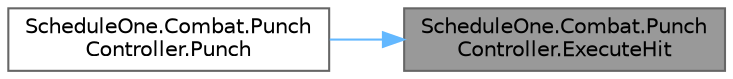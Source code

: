 digraph "ScheduleOne.Combat.PunchController.ExecuteHit"
{
 // LATEX_PDF_SIZE
  bgcolor="transparent";
  edge [fontname=Helvetica,fontsize=10,labelfontname=Helvetica,labelfontsize=10];
  node [fontname=Helvetica,fontsize=10,shape=box,height=0.2,width=0.4];
  rankdir="RL";
  Node1 [id="Node000001",label="ScheduleOne.Combat.Punch\lController.ExecuteHit",height=0.2,width=0.4,color="gray40", fillcolor="grey60", style="filled", fontcolor="black",tooltip=" "];
  Node1 -> Node2 [id="edge1_Node000001_Node000002",dir="back",color="steelblue1",style="solid",tooltip=" "];
  Node2 [id="Node000002",label="ScheduleOne.Combat.Punch\lController.Punch",height=0.2,width=0.4,color="grey40", fillcolor="white", style="filled",URL="$class_schedule_one_1_1_combat_1_1_punch_controller.html#a45e4267bdeb8376ed490a5a32604f910",tooltip=" "];
}
